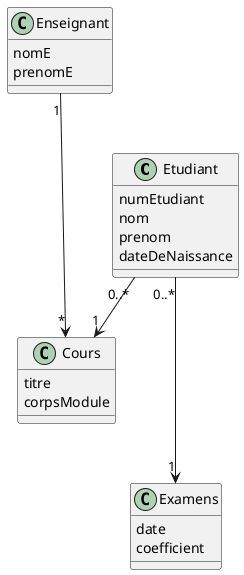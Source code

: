 @startuml
class Etudiant {
    numEtudiant
    nom
    prenom
    dateDeNaissance
} 

class Cours {
    titre
    corpsModule
}

 class Enseignant {
     nomE
     prenomE
 }

 class Examens {
     date
     coefficient
 }
 
  Etudiant "0..*"--->"1" Examens
 Enseignant "1" ---> "*" Cours
 Etudiant "0..*" --> "1"Cours
@enduml
